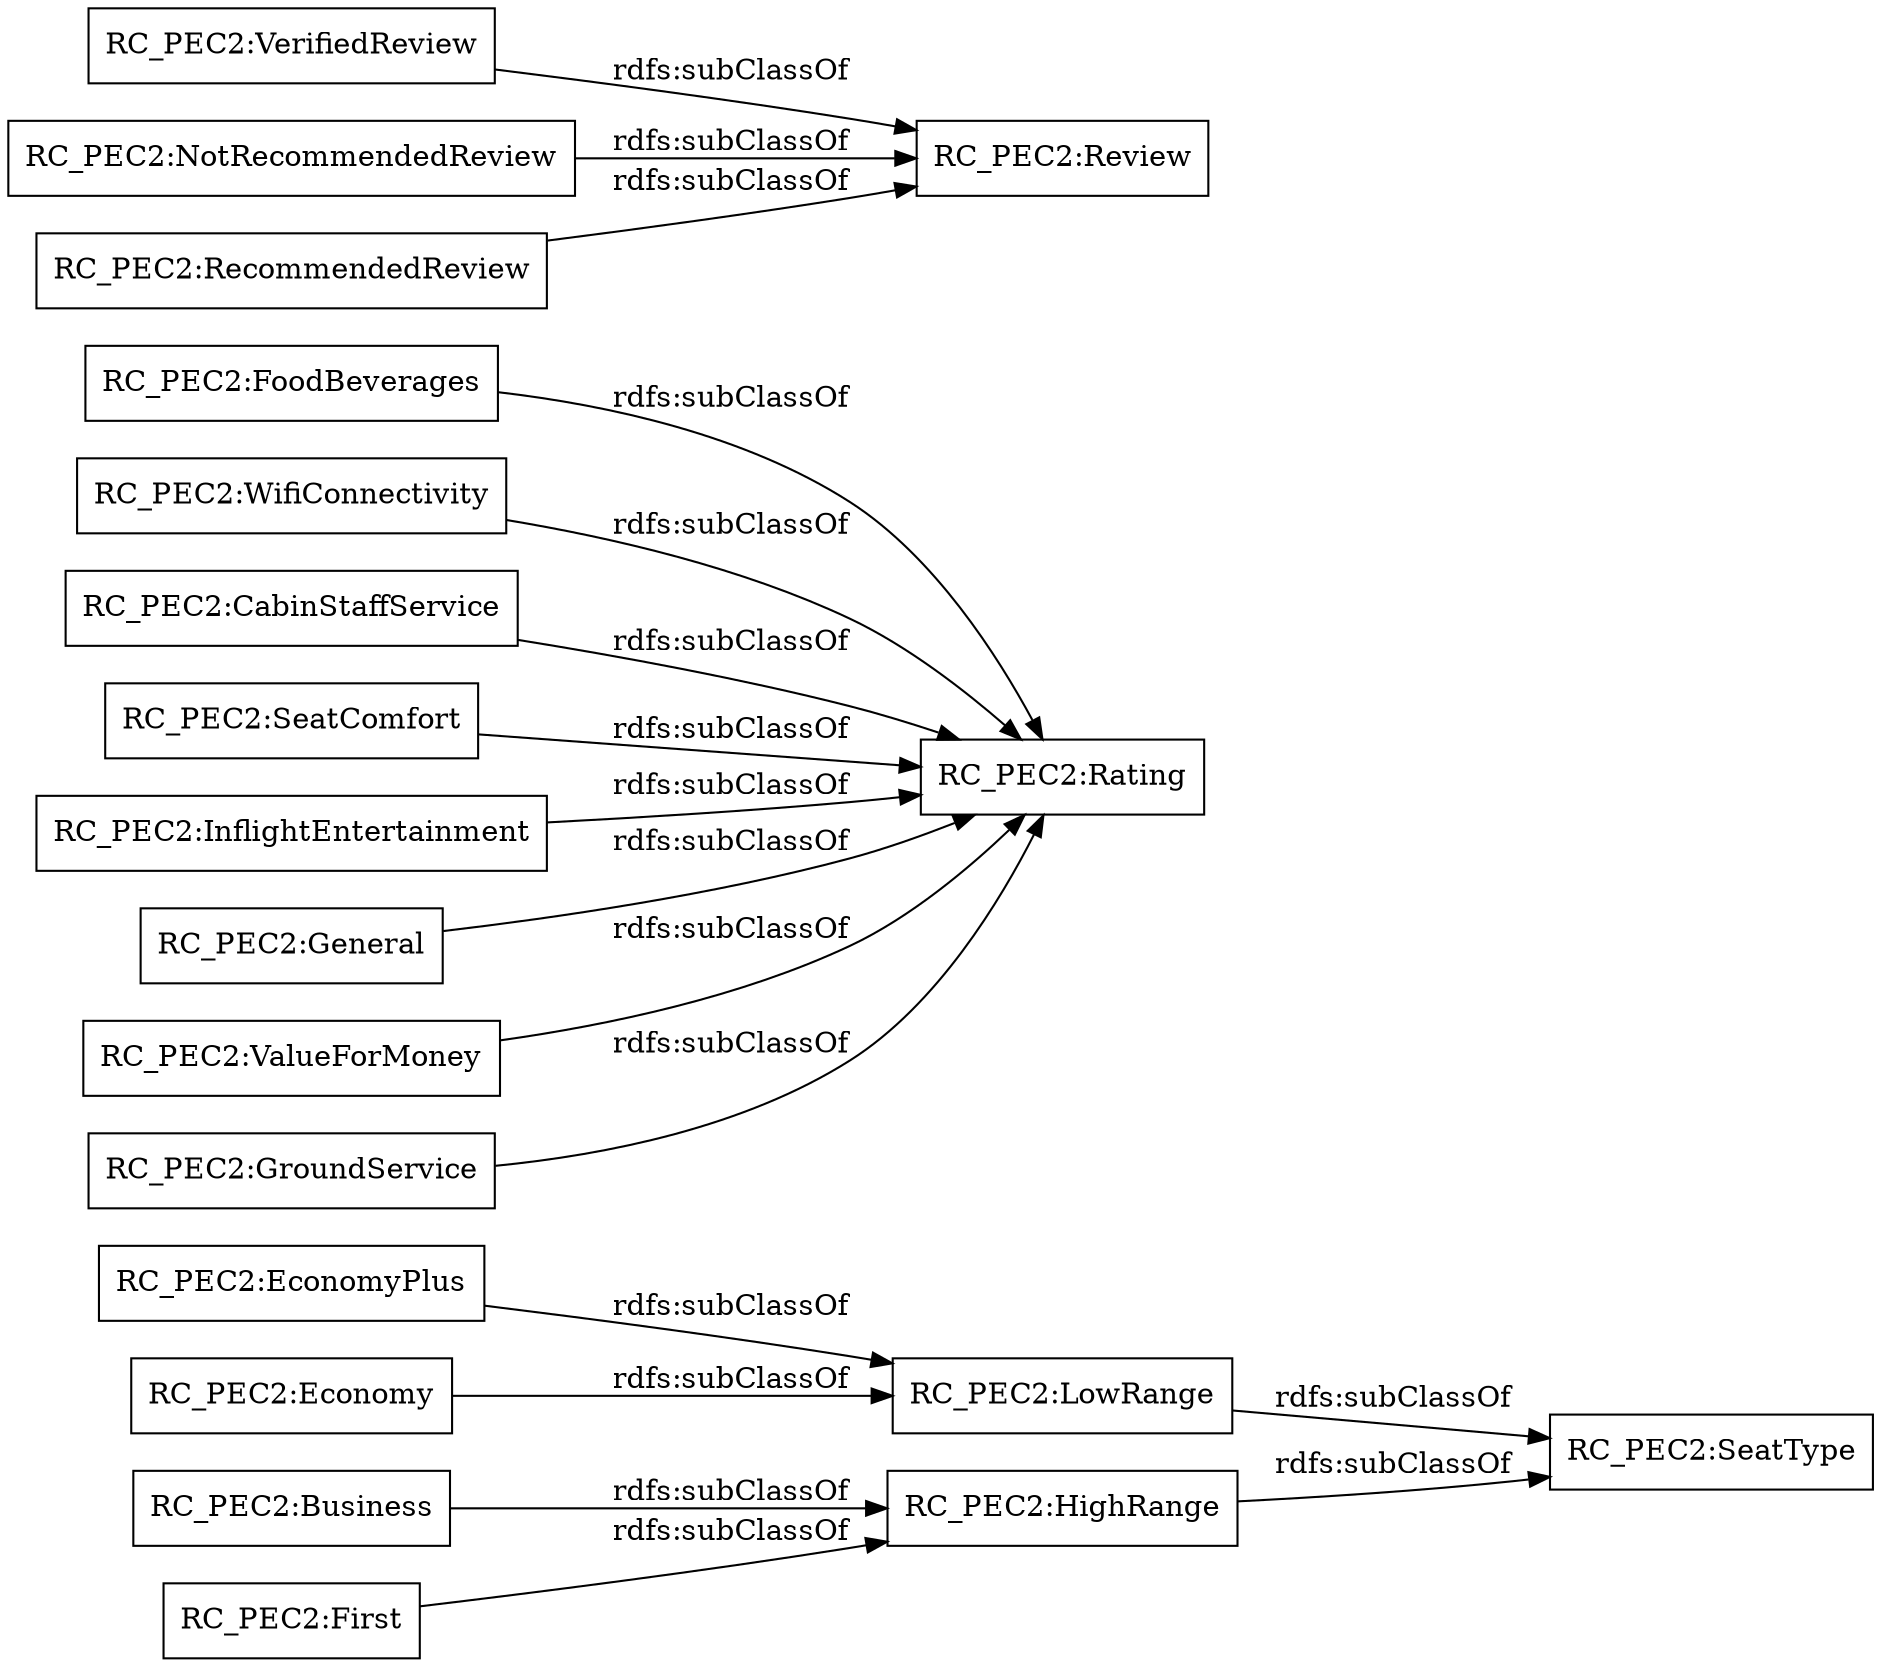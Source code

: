 digraph ar2dtool_diagram { 
rankdir=LR;
size="1000"
node [shape = rectangle, color="black"]; "RC_PEC2:EconomyPlus" "RC_PEC2:FoodBeverages" "RC_PEC2:LowRange" "RC_PEC2:VerifiedReview" "RC_PEC2:HighRange" "RC_PEC2:WifiConnectivity" "RC_PEC2:CabinStaffService" "RC_PEC2:SeatComfort" "RC_PEC2:InflightEntertainment" "RC_PEC2:First" "RC_PEC2:NotRecommendedReview" "RC_PEC2:General" "RC_PEC2:Business" "RC_PEC2:Economy" "RC_PEC2:Review" "RC_PEC2:Rating" "RC_PEC2:ValueForMoney" "RC_PEC2:RecommendedReview" "RC_PEC2:SeatType" "RC_PEC2:GroundService" ; /*classes style*/
	"RC_PEC2:SeatComfort" -> "RC_PEC2:Rating" [ label = "rdfs:subClassOf" ];
	"RC_PEC2:General" -> "RC_PEC2:Rating" [ label = "rdfs:subClassOf" ];
	"RC_PEC2:EconomyPlus" -> "RC_PEC2:LowRange" [ label = "rdfs:subClassOf" ];
	"RC_PEC2:WifiConnectivity" -> "RC_PEC2:Rating" [ label = "rdfs:subClassOf" ];
	"RC_PEC2:NotRecommendedReview" -> "RC_PEC2:Review" [ label = "rdfs:subClassOf" ];
	"RC_PEC2:Economy" -> "RC_PEC2:LowRange" [ label = "rdfs:subClassOf" ];
	"RC_PEC2:CabinStaffService" -> "RC_PEC2:Rating" [ label = "rdfs:subClassOf" ];
	"RC_PEC2:VerifiedReview" -> "RC_PEC2:Review" [ label = "rdfs:subClassOf" ];
	"RC_PEC2:Business" -> "RC_PEC2:HighRange" [ label = "rdfs:subClassOf" ];
	"RC_PEC2:InflightEntertainment" -> "RC_PEC2:Rating" [ label = "rdfs:subClassOf" ];
	"RC_PEC2:RecommendedReview" -> "RC_PEC2:Review" [ label = "rdfs:subClassOf" ];
	"RC_PEC2:HighRange" -> "RC_PEC2:SeatType" [ label = "rdfs:subClassOf" ];
	"RC_PEC2:First" -> "RC_PEC2:HighRange" [ label = "rdfs:subClassOf" ];
	"RC_PEC2:LowRange" -> "RC_PEC2:SeatType" [ label = "rdfs:subClassOf" ];
	"RC_PEC2:GroundService" -> "RC_PEC2:Rating" [ label = "rdfs:subClassOf" ];
	"RC_PEC2:ValueForMoney" -> "RC_PEC2:Rating" [ label = "rdfs:subClassOf" ];
	"RC_PEC2:FoodBeverages" -> "RC_PEC2:Rating" [ label = "rdfs:subClassOf" ];

}
